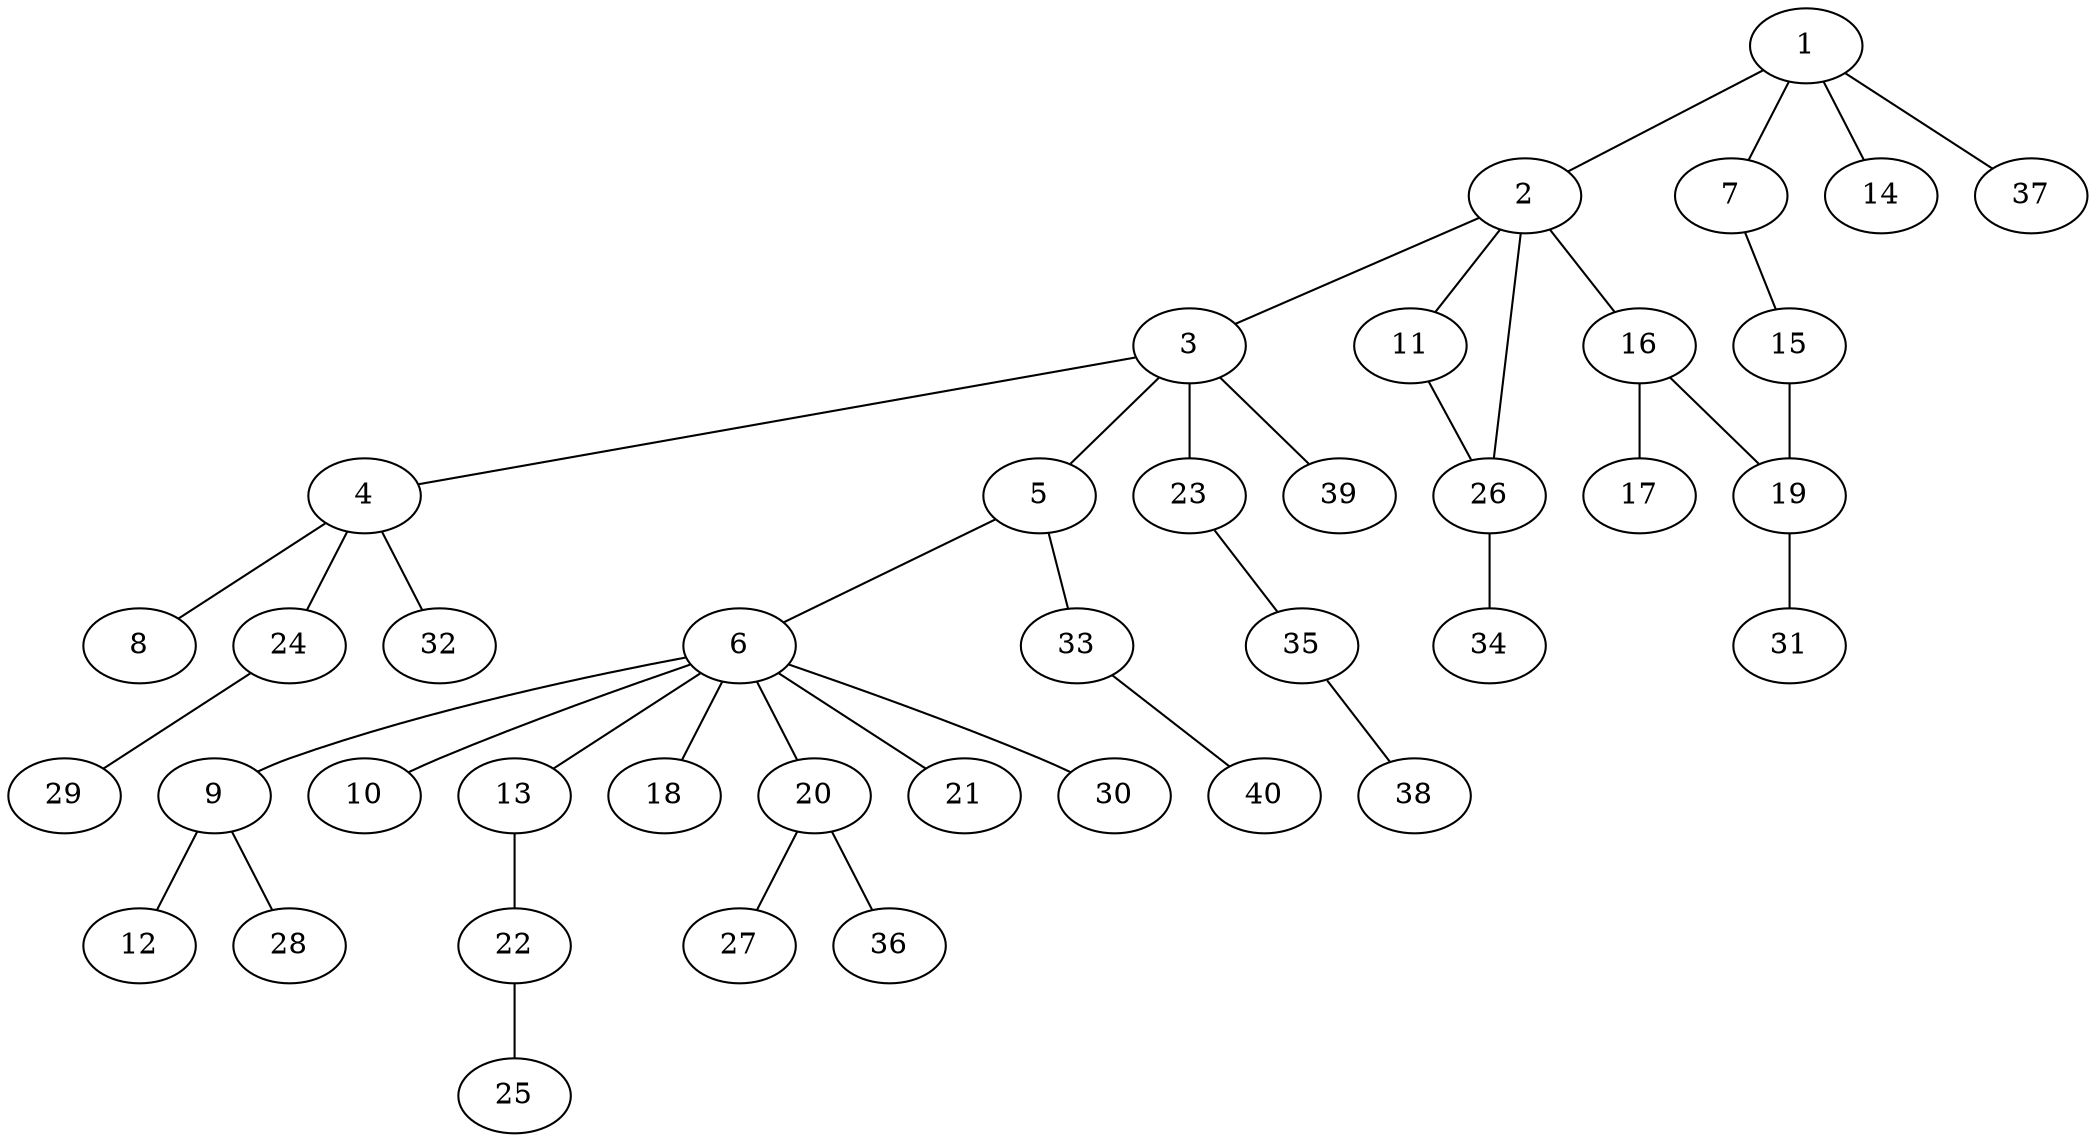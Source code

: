 graph graphname {1--2
1--7
1--14
1--37
2--3
2--11
2--16
2--26
3--4
3--5
3--23
3--39
4--8
4--24
4--32
5--6
5--33
6--9
6--10
6--13
6--18
6--20
6--21
6--30
7--15
9--12
9--28
11--26
13--22
15--19
16--17
16--19
19--31
20--27
20--36
22--25
23--35
24--29
26--34
33--40
35--38
}